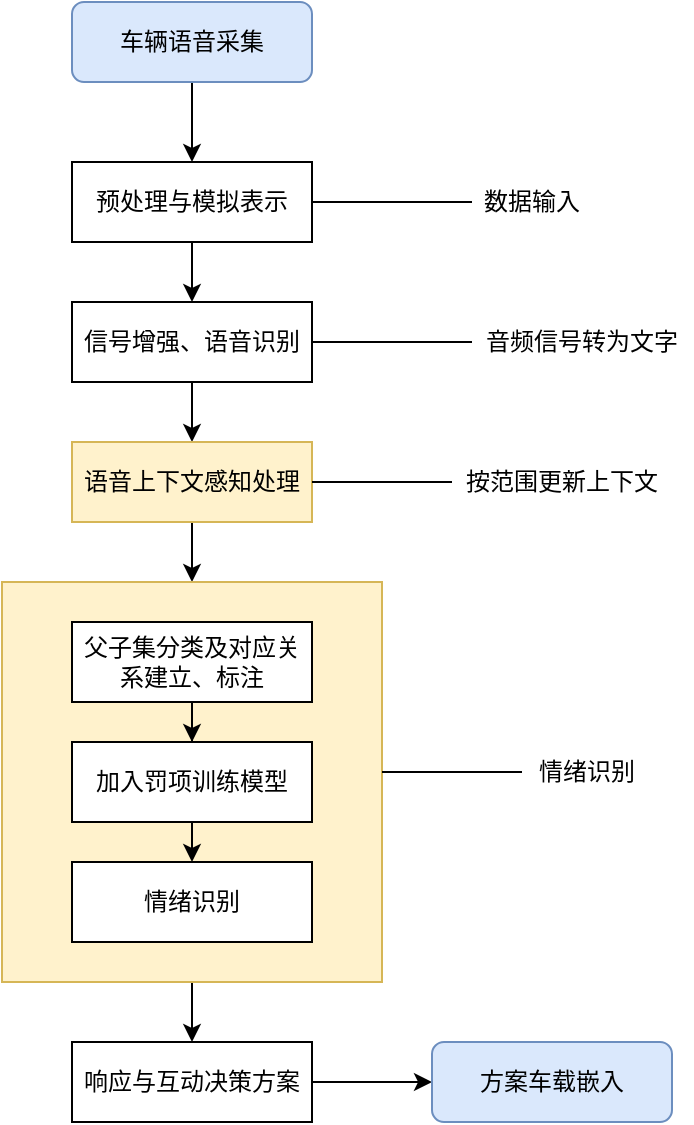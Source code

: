 <mxfile version="22.1.21" type="github" pages="2">
  <diagram name="Page-1" id="N_dRvBfw88AEU8HuqJlB">
    <mxGraphModel dx="954" dy="640" grid="1" gridSize="10" guides="1" tooltips="1" connect="1" arrows="1" fold="1" page="1" pageScale="1" pageWidth="850" pageHeight="1100" math="0" shadow="0">
      <root>
        <mxCell id="0" />
        <mxCell id="1" parent="0" />
        <mxCell id="_jqWFV-_O7QoqpRuNaBP-5" value="" style="edgeStyle=orthogonalEdgeStyle;rounded=0;orthogonalLoop=1;jettySize=auto;html=1;" edge="1" parent="1" source="_jqWFV-_O7QoqpRuNaBP-1" target="_jqWFV-_O7QoqpRuNaBP-2">
          <mxGeometry relative="1" as="geometry" />
        </mxCell>
        <mxCell id="_jqWFV-_O7QoqpRuNaBP-1" value="车辆语音采集" style="rounded=1;whiteSpace=wrap;html=1;fillColor=#dae8fc;strokeColor=#6c8ebf;" vertex="1" parent="1">
          <mxGeometry x="330" y="30" width="120" height="40" as="geometry" />
        </mxCell>
        <mxCell id="_jqWFV-_O7QoqpRuNaBP-17" value="" style="edgeStyle=orthogonalEdgeStyle;rounded=0;orthogonalLoop=1;jettySize=auto;html=1;entryX=0.5;entryY=0;entryDx=0;entryDy=0;" edge="1" parent="1" source="_jqWFV-_O7QoqpRuNaBP-2" target="_jqWFV-_O7QoqpRuNaBP-6">
          <mxGeometry relative="1" as="geometry" />
        </mxCell>
        <mxCell id="_jqWFV-_O7QoqpRuNaBP-2" value="预处理与模拟表示" style="rounded=0;whiteSpace=wrap;html=1;" vertex="1" parent="1">
          <mxGeometry x="330" y="110" width="120" height="40" as="geometry" />
        </mxCell>
        <mxCell id="_jqWFV-_O7QoqpRuNaBP-3" value="" style="endArrow=none;html=1;rounded=0;exitX=1;exitY=0.5;exitDx=0;exitDy=0;" edge="1" parent="1" source="_jqWFV-_O7QoqpRuNaBP-2">
          <mxGeometry width="50" height="50" relative="1" as="geometry">
            <mxPoint x="520" y="210" as="sourcePoint" />
            <mxPoint x="530" y="130" as="targetPoint" />
          </mxGeometry>
        </mxCell>
        <mxCell id="_jqWFV-_O7QoqpRuNaBP-4" value="数据输入" style="text;html=1;strokeColor=none;fillColor=none;align=center;verticalAlign=middle;whiteSpace=wrap;rounded=0;" vertex="1" parent="1">
          <mxGeometry x="530" y="115" width="60" height="30" as="geometry" />
        </mxCell>
        <mxCell id="_jqWFV-_O7QoqpRuNaBP-19" value="" style="edgeStyle=orthogonalEdgeStyle;rounded=0;orthogonalLoop=1;jettySize=auto;html=1;entryX=0.5;entryY=0;entryDx=0;entryDy=0;" edge="1" parent="1" source="_jqWFV-_O7QoqpRuNaBP-6" target="_jqWFV-_O7QoqpRuNaBP-7">
          <mxGeometry relative="1" as="geometry" />
        </mxCell>
        <mxCell id="_jqWFV-_O7QoqpRuNaBP-6" value="信号增强、语音识别" style="rounded=0;whiteSpace=wrap;html=1;" vertex="1" parent="1">
          <mxGeometry x="330" y="180" width="120" height="40" as="geometry" />
        </mxCell>
        <mxCell id="_jqWFV-_O7QoqpRuNaBP-20" value="" style="edgeStyle=orthogonalEdgeStyle;rounded=0;orthogonalLoop=1;jettySize=auto;html=1;entryX=0.5;entryY=0;entryDx=0;entryDy=0;" edge="1" parent="1" source="_jqWFV-_O7QoqpRuNaBP-7" target="_jqWFV-_O7QoqpRuNaBP-12">
          <mxGeometry relative="1" as="geometry" />
        </mxCell>
        <mxCell id="_jqWFV-_O7QoqpRuNaBP-7" value="语音上下文感知处理" style="rounded=0;whiteSpace=wrap;html=1;fillColor=#fff2cc;strokeColor=#d6b656;" vertex="1" parent="1">
          <mxGeometry x="330" y="250" width="120" height="40" as="geometry" />
        </mxCell>
        <mxCell id="_jqWFV-_O7QoqpRuNaBP-8" value="" style="endArrow=none;html=1;rounded=0;exitX=1;exitY=0.5;exitDx=0;exitDy=0;" edge="1" parent="1">
          <mxGeometry width="50" height="50" relative="1" as="geometry">
            <mxPoint x="450" y="200" as="sourcePoint" />
            <mxPoint x="530" y="200" as="targetPoint" />
          </mxGeometry>
        </mxCell>
        <mxCell id="_jqWFV-_O7QoqpRuNaBP-9" value="音频信号转为文字" style="text;html=1;strokeColor=none;fillColor=none;align=center;verticalAlign=middle;whiteSpace=wrap;rounded=0;" vertex="1" parent="1">
          <mxGeometry x="530" y="185" width="110" height="30" as="geometry" />
        </mxCell>
        <mxCell id="_jqWFV-_O7QoqpRuNaBP-10" value="" style="endArrow=none;html=1;rounded=0;" edge="1" parent="1">
          <mxGeometry width="50" height="50" relative="1" as="geometry">
            <mxPoint x="450" y="270" as="sourcePoint" />
            <mxPoint x="520" y="270" as="targetPoint" />
          </mxGeometry>
        </mxCell>
        <mxCell id="_jqWFV-_O7QoqpRuNaBP-11" value="按范围更新上下文" style="text;html=1;strokeColor=none;fillColor=none;align=center;verticalAlign=middle;whiteSpace=wrap;rounded=0;" vertex="1" parent="1">
          <mxGeometry x="520" y="255" width="110" height="30" as="geometry" />
        </mxCell>
        <mxCell id="_jqWFV-_O7QoqpRuNaBP-37" value="" style="edgeStyle=orthogonalEdgeStyle;rounded=0;orthogonalLoop=1;jettySize=auto;html=1;" edge="1" parent="1" source="_jqWFV-_O7QoqpRuNaBP-12" target="_jqWFV-_O7QoqpRuNaBP-32">
          <mxGeometry relative="1" as="geometry" />
        </mxCell>
        <mxCell id="_jqWFV-_O7QoqpRuNaBP-12" value="" style="rounded=0;whiteSpace=wrap;html=1;fillColor=#fff2cc;strokeColor=#d6b656;" vertex="1" parent="1">
          <mxGeometry x="295" y="320" width="190" height="200" as="geometry" />
        </mxCell>
        <mxCell id="_jqWFV-_O7QoqpRuNaBP-35" value="" style="edgeStyle=orthogonalEdgeStyle;rounded=0;orthogonalLoop=1;jettySize=auto;html=1;" edge="1" parent="1" source="_jqWFV-_O7QoqpRuNaBP-13" target="_jqWFV-_O7QoqpRuNaBP-25">
          <mxGeometry relative="1" as="geometry" />
        </mxCell>
        <mxCell id="_jqWFV-_O7QoqpRuNaBP-13" value="父子集分类及对应关系建立、标注" style="rounded=0;whiteSpace=wrap;html=1;" vertex="1" parent="1">
          <mxGeometry x="330" y="340" width="120" height="40" as="geometry" />
        </mxCell>
        <mxCell id="_jqWFV-_O7QoqpRuNaBP-24" value="情绪识别" style="rounded=0;whiteSpace=wrap;html=1;" vertex="1" parent="1">
          <mxGeometry x="330" y="460" width="120" height="40" as="geometry" />
        </mxCell>
        <mxCell id="_jqWFV-_O7QoqpRuNaBP-36" value="" style="edgeStyle=orthogonalEdgeStyle;rounded=0;orthogonalLoop=1;jettySize=auto;html=1;" edge="1" parent="1" source="_jqWFV-_O7QoqpRuNaBP-25">
          <mxGeometry relative="1" as="geometry">
            <mxPoint x="390" y="460" as="targetPoint" />
          </mxGeometry>
        </mxCell>
        <mxCell id="_jqWFV-_O7QoqpRuNaBP-25" value="加入罚项训练模型" style="rounded=0;whiteSpace=wrap;html=1;" vertex="1" parent="1">
          <mxGeometry x="330" y="400" width="120" height="40" as="geometry" />
        </mxCell>
        <mxCell id="_jqWFV-_O7QoqpRuNaBP-28" value="" style="endArrow=none;html=1;rounded=0;" edge="1" parent="1">
          <mxGeometry width="50" height="50" relative="1" as="geometry">
            <mxPoint x="485" y="415" as="sourcePoint" />
            <mxPoint x="555" y="415" as="targetPoint" />
          </mxGeometry>
        </mxCell>
        <mxCell id="_jqWFV-_O7QoqpRuNaBP-29" value="情绪识别" style="text;html=1;strokeColor=none;fillColor=none;align=center;verticalAlign=middle;whiteSpace=wrap;rounded=0;" vertex="1" parent="1">
          <mxGeometry x="555" y="400" width="65" height="30" as="geometry" />
        </mxCell>
        <mxCell id="_jqWFV-_O7QoqpRuNaBP-39" value="" style="edgeStyle=orthogonalEdgeStyle;rounded=0;orthogonalLoop=1;jettySize=auto;html=1;" edge="1" parent="1" source="_jqWFV-_O7QoqpRuNaBP-32" target="_jqWFV-_O7QoqpRuNaBP-38">
          <mxGeometry relative="1" as="geometry" />
        </mxCell>
        <mxCell id="_jqWFV-_O7QoqpRuNaBP-32" value="响应与互动决策方案" style="rounded=0;whiteSpace=wrap;html=1;" vertex="1" parent="1">
          <mxGeometry x="330" y="550" width="120" height="40" as="geometry" />
        </mxCell>
        <mxCell id="_jqWFV-_O7QoqpRuNaBP-38" value="方案车载嵌入" style="rounded=1;whiteSpace=wrap;html=1;fillColor=#dae8fc;strokeColor=#6c8ebf;" vertex="1" parent="1">
          <mxGeometry x="510" y="550" width="120" height="40" as="geometry" />
        </mxCell>
      </root>
    </mxGraphModel>
  </diagram>
  <diagram id="j_OluIff_yCgqhlfVMkw" name="Page-2">
    <mxGraphModel dx="954" dy="640" grid="1" gridSize="10" guides="1" tooltips="1" connect="1" arrows="1" fold="1" page="1" pageScale="1" pageWidth="850" pageHeight="1100" math="0" shadow="0">
      <root>
        <mxCell id="0" />
        <mxCell id="1" parent="0" />
        <mxCell id="LF10DWp3W_2Ii_q0Wo_8-1" value="" style="edgeStyle=orthogonalEdgeStyle;rounded=0;orthogonalLoop=1;jettySize=auto;html=1;" edge="1" parent="1" source="LF10DWp3W_2Ii_q0Wo_8-2" target="LF10DWp3W_2Ii_q0Wo_8-4">
          <mxGeometry relative="1" as="geometry" />
        </mxCell>
        <mxCell id="LF10DWp3W_2Ii_q0Wo_8-2" value="车辆语音采集" style="rounded=1;whiteSpace=wrap;html=1;fillColor=#dae8fc;strokeColor=#6c8ebf;" vertex="1" parent="1">
          <mxGeometry x="330" y="30" width="120" height="40" as="geometry" />
        </mxCell>
        <mxCell id="LF10DWp3W_2Ii_q0Wo_8-3" value="" style="edgeStyle=orthogonalEdgeStyle;rounded=0;orthogonalLoop=1;jettySize=auto;html=1;entryX=0.5;entryY=0;entryDx=0;entryDy=0;" edge="1" parent="1" source="LF10DWp3W_2Ii_q0Wo_8-4" target="LF10DWp3W_2Ii_q0Wo_8-8">
          <mxGeometry relative="1" as="geometry" />
        </mxCell>
        <mxCell id="LF10DWp3W_2Ii_q0Wo_8-4" value="预处理与模拟表示" style="rounded=0;whiteSpace=wrap;html=1;" vertex="1" parent="1">
          <mxGeometry x="330" y="110" width="120" height="40" as="geometry" />
        </mxCell>
        <mxCell id="LF10DWp3W_2Ii_q0Wo_8-5" value="" style="endArrow=none;html=1;rounded=0;exitX=1;exitY=0.5;exitDx=0;exitDy=0;" edge="1" parent="1" source="LF10DWp3W_2Ii_q0Wo_8-4">
          <mxGeometry width="50" height="50" relative="1" as="geometry">
            <mxPoint x="520" y="210" as="sourcePoint" />
            <mxPoint x="530" y="130" as="targetPoint" />
          </mxGeometry>
        </mxCell>
        <mxCell id="LF10DWp3W_2Ii_q0Wo_8-6" value="数据输入" style="text;html=1;strokeColor=none;fillColor=none;align=center;verticalAlign=middle;whiteSpace=wrap;rounded=0;" vertex="1" parent="1">
          <mxGeometry x="530" y="115" width="60" height="30" as="geometry" />
        </mxCell>
        <mxCell id="LF10DWp3W_2Ii_q0Wo_8-7" value="" style="edgeStyle=orthogonalEdgeStyle;rounded=0;orthogonalLoop=1;jettySize=auto;html=1;entryX=0.5;entryY=0;entryDx=0;entryDy=0;" edge="1" parent="1" source="LF10DWp3W_2Ii_q0Wo_8-8" target="LF10DWp3W_2Ii_q0Wo_8-10">
          <mxGeometry relative="1" as="geometry" />
        </mxCell>
        <mxCell id="LF10DWp3W_2Ii_q0Wo_8-8" value="信号增强、语音识别" style="rounded=0;whiteSpace=wrap;html=1;" vertex="1" parent="1">
          <mxGeometry x="330" y="180" width="120" height="40" as="geometry" />
        </mxCell>
        <mxCell id="LF10DWp3W_2Ii_q0Wo_8-9" value="" style="edgeStyle=orthogonalEdgeStyle;rounded=0;orthogonalLoop=1;jettySize=auto;html=1;entryX=0.5;entryY=0;entryDx=0;entryDy=0;" edge="1" parent="1" source="LF10DWp3W_2Ii_q0Wo_8-10" target="LF10DWp3W_2Ii_q0Wo_8-16">
          <mxGeometry relative="1" as="geometry" />
        </mxCell>
        <mxCell id="LF10DWp3W_2Ii_q0Wo_8-10" value="语音上下文感知处理" style="rounded=0;whiteSpace=wrap;html=1;fillColor=#fff2cc;strokeColor=#d6b656;" vertex="1" parent="1">
          <mxGeometry x="330" y="250" width="120" height="40" as="geometry" />
        </mxCell>
        <mxCell id="LF10DWp3W_2Ii_q0Wo_8-11" value="" style="endArrow=none;html=1;rounded=0;exitX=1;exitY=0.5;exitDx=0;exitDy=0;" edge="1" parent="1">
          <mxGeometry width="50" height="50" relative="1" as="geometry">
            <mxPoint x="450" y="200" as="sourcePoint" />
            <mxPoint x="530" y="200" as="targetPoint" />
          </mxGeometry>
        </mxCell>
        <mxCell id="LF10DWp3W_2Ii_q0Wo_8-12" value="音频信号转为文字" style="text;html=1;strokeColor=none;fillColor=none;align=center;verticalAlign=middle;whiteSpace=wrap;rounded=0;" vertex="1" parent="1">
          <mxGeometry x="530" y="185" width="110" height="30" as="geometry" />
        </mxCell>
        <mxCell id="LF10DWp3W_2Ii_q0Wo_8-13" value="" style="endArrow=none;html=1;rounded=0;" edge="1" parent="1">
          <mxGeometry width="50" height="50" relative="1" as="geometry">
            <mxPoint x="450" y="270" as="sourcePoint" />
            <mxPoint x="520" y="270" as="targetPoint" />
          </mxGeometry>
        </mxCell>
        <mxCell id="LF10DWp3W_2Ii_q0Wo_8-14" value="按范围更新上下文" style="text;html=1;strokeColor=none;fillColor=none;align=center;verticalAlign=middle;whiteSpace=wrap;rounded=0;" vertex="1" parent="1">
          <mxGeometry x="520" y="255" width="110" height="30" as="geometry" />
        </mxCell>
        <mxCell id="LF10DWp3W_2Ii_q0Wo_8-15" value="" style="edgeStyle=orthogonalEdgeStyle;rounded=0;orthogonalLoop=1;jettySize=auto;html=1;" edge="1" parent="1" source="LF10DWp3W_2Ii_q0Wo_8-16" target="LF10DWp3W_2Ii_q0Wo_8-25">
          <mxGeometry relative="1" as="geometry" />
        </mxCell>
        <mxCell id="LF10DWp3W_2Ii_q0Wo_8-16" value="" style="rounded=0;whiteSpace=wrap;html=1;fillColor=#fff2cc;strokeColor=#d6b656;" vertex="1" parent="1">
          <mxGeometry x="295" y="320" width="190" height="200" as="geometry" />
        </mxCell>
        <mxCell id="LF10DWp3W_2Ii_q0Wo_8-17" value="" style="edgeStyle=orthogonalEdgeStyle;rounded=0;orthogonalLoop=1;jettySize=auto;html=1;" edge="1" parent="1" source="LF10DWp3W_2Ii_q0Wo_8-18" target="LF10DWp3W_2Ii_q0Wo_8-21">
          <mxGeometry relative="1" as="geometry" />
        </mxCell>
        <mxCell id="LF10DWp3W_2Ii_q0Wo_8-18" value="父子集分类及对应关系建立、标注" style="rounded=0;whiteSpace=wrap;html=1;" vertex="1" parent="1">
          <mxGeometry x="330" y="340" width="120" height="40" as="geometry" />
        </mxCell>
        <mxCell id="LF10DWp3W_2Ii_q0Wo_8-19" value="情绪识别" style="rounded=0;whiteSpace=wrap;html=1;" vertex="1" parent="1">
          <mxGeometry x="330" y="460" width="120" height="40" as="geometry" />
        </mxCell>
        <mxCell id="LF10DWp3W_2Ii_q0Wo_8-20" value="" style="edgeStyle=orthogonalEdgeStyle;rounded=0;orthogonalLoop=1;jettySize=auto;html=1;" edge="1" parent="1" source="LF10DWp3W_2Ii_q0Wo_8-21">
          <mxGeometry relative="1" as="geometry">
            <mxPoint x="390" y="460" as="targetPoint" />
          </mxGeometry>
        </mxCell>
        <mxCell id="LF10DWp3W_2Ii_q0Wo_8-21" value="加入罚项训练模型" style="rounded=0;whiteSpace=wrap;html=1;" vertex="1" parent="1">
          <mxGeometry x="330" y="400" width="120" height="40" as="geometry" />
        </mxCell>
        <mxCell id="LF10DWp3W_2Ii_q0Wo_8-22" value="" style="endArrow=none;html=1;rounded=0;" edge="1" parent="1">
          <mxGeometry width="50" height="50" relative="1" as="geometry">
            <mxPoint x="485" y="415" as="sourcePoint" />
            <mxPoint x="555" y="415" as="targetPoint" />
          </mxGeometry>
        </mxCell>
        <mxCell id="LF10DWp3W_2Ii_q0Wo_8-23" value="情绪识别" style="text;html=1;strokeColor=none;fillColor=none;align=center;verticalAlign=middle;whiteSpace=wrap;rounded=0;" vertex="1" parent="1">
          <mxGeometry x="555" y="400" width="65" height="30" as="geometry" />
        </mxCell>
        <mxCell id="LF10DWp3W_2Ii_q0Wo_8-24" value="" style="edgeStyle=orthogonalEdgeStyle;rounded=0;orthogonalLoop=1;jettySize=auto;html=1;" edge="1" parent="1" source="LF10DWp3W_2Ii_q0Wo_8-25" target="LF10DWp3W_2Ii_q0Wo_8-26">
          <mxGeometry relative="1" as="geometry" />
        </mxCell>
        <mxCell id="LF10DWp3W_2Ii_q0Wo_8-25" value="响应与互动决策方案" style="rounded=0;whiteSpace=wrap;html=1;" vertex="1" parent="1">
          <mxGeometry x="330" y="550" width="120" height="40" as="geometry" />
        </mxCell>
        <mxCell id="LF10DWp3W_2Ii_q0Wo_8-26" value="方案车载嵌入" style="rounded=1;whiteSpace=wrap;html=1;fillColor=#dae8fc;strokeColor=#6c8ebf;" vertex="1" parent="1">
          <mxGeometry x="510" y="550" width="120" height="40" as="geometry" />
        </mxCell>
      </root>
    </mxGraphModel>
  </diagram>
</mxfile>
